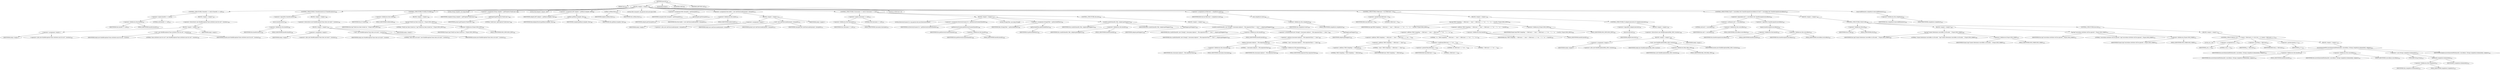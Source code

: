 digraph "execute" {  
"562" [label = <(METHOD,execute)<SUB>356</SUB>> ]
"32" [label = <(PARAM,this)<SUB>356</SUB>> ]
"563" [label = <(BLOCK,&lt;empty&gt;,&lt;empty&gt;)<SUB>356</SUB>> ]
"564" [label = <(CONTROL_STRUCTURE,if (baseDir == null),if (baseDir == null))<SUB>357</SUB>> ]
"565" [label = <(&lt;operator&gt;.equals,baseDir == null)<SUB>357</SUB>> ]
"566" [label = <(&lt;operator&gt;.fieldAccess,this.baseDir)<SUB>357</SUB>> ]
"567" [label = <(IDENTIFIER,this,baseDir == null)<SUB>357</SUB>> ]
"568" [label = <(FIELD_IDENTIFIER,baseDir,baseDir)<SUB>357</SUB>> ]
"569" [label = <(LITERAL,null,baseDir == null)<SUB>357</SUB>> ]
"570" [label = <(BLOCK,&lt;empty&gt;,&lt;empty&gt;)<SUB>357</SUB>> ]
"571" [label = <(&lt;operator&gt;.throw,throw new BuildException(&quot;base attribute must be set!&quot;, location);)<SUB>358</SUB>> ]
"572" [label = <(BLOCK,&lt;empty&gt;,&lt;empty&gt;)<SUB>358</SUB>> ]
"573" [label = <(&lt;operator&gt;.assignment,&lt;empty&gt;)> ]
"574" [label = <(IDENTIFIER,$obj3,&lt;empty&gt;)> ]
"575" [label = <(&lt;operator&gt;.alloc,new BuildException(&quot;base attribute must be set!&quot;, location))<SUB>358</SUB>> ]
"576" [label = <(&lt;init&gt;,new BuildException(&quot;base attribute must be set!&quot;, location))<SUB>358</SUB>> ]
"577" [label = <(IDENTIFIER,$obj3,new BuildException(&quot;base attribute must be set!&quot;, location))> ]
"578" [label = <(LITERAL,&quot;base attribute must be set!&quot;,new BuildException(&quot;base attribute must be set!&quot;, location))<SUB>358</SUB>> ]
"579" [label = <(IDENTIFIER,location,new BuildException(&quot;base attribute must be set!&quot;, location))<SUB>358</SUB>> ]
"580" [label = <(IDENTIFIER,$obj3,&lt;empty&gt;)> ]
"581" [label = <(CONTROL_STRUCTURE,if (!baseDir.exists()),if (!baseDir.exists()))<SUB>360</SUB>> ]
"582" [label = <(&lt;operator&gt;.logicalNot,!baseDir.exists())<SUB>360</SUB>> ]
"583" [label = <(exists,baseDir.exists())<SUB>360</SUB>> ]
"584" [label = <(&lt;operator&gt;.fieldAccess,this.baseDir)<SUB>360</SUB>> ]
"585" [label = <(IDENTIFIER,this,baseDir.exists())<SUB>360</SUB>> ]
"586" [label = <(FIELD_IDENTIFIER,baseDir,baseDir)<SUB>360</SUB>> ]
"587" [label = <(BLOCK,&lt;empty&gt;,&lt;empty&gt;)<SUB>360</SUB>> ]
"588" [label = <(&lt;operator&gt;.throw,throw new BuildException(&quot;base does not exist!&quot;, location);)<SUB>361</SUB>> ]
"589" [label = <(BLOCK,&lt;empty&gt;,&lt;empty&gt;)<SUB>361</SUB>> ]
"590" [label = <(&lt;operator&gt;.assignment,&lt;empty&gt;)> ]
"591" [label = <(IDENTIFIER,$obj4,&lt;empty&gt;)> ]
"592" [label = <(&lt;operator&gt;.alloc,new BuildException(&quot;base does not exist!&quot;, location))<SUB>361</SUB>> ]
"593" [label = <(&lt;init&gt;,new BuildException(&quot;base does not exist!&quot;, location))<SUB>361</SUB>> ]
"594" [label = <(IDENTIFIER,$obj4,new BuildException(&quot;base does not exist!&quot;, location))> ]
"595" [label = <(LITERAL,&quot;base does not exist!&quot;,new BuildException(&quot;base does not exist!&quot;, location))<SUB>361</SUB>> ]
"596" [label = <(IDENTIFIER,location,new BuildException(&quot;base does not exist!&quot;, location))<SUB>361</SUB>> ]
"597" [label = <(IDENTIFIER,$obj4,&lt;empty&gt;)> ]
"598" [label = <(CONTROL_STRUCTURE,if (verify),if (verify))<SUB>364</SUB>> ]
"599" [label = <(&lt;operator&gt;.fieldAccess,this.verify)<SUB>364</SUB>> ]
"600" [label = <(IDENTIFIER,this,if (verify))<SUB>364</SUB>> ]
"601" [label = <(FIELD_IDENTIFIER,verify,verify)<SUB>364</SUB>> ]
"602" [label = <(BLOCK,&lt;empty&gt;,&lt;empty&gt;)<SUB>364</SUB>> ]
"603" [label = <(log,log(&quot;Verify has been turned on.&quot;, Project.MSG_INFO))<SUB>365</SUB>> ]
"31" [label = <(IDENTIFIER,this,log(&quot;Verify has been turned on.&quot;, Project.MSG_INFO))<SUB>365</SUB>> ]
"604" [label = <(LITERAL,&quot;Verify has been turned on.&quot;,log(&quot;Verify has been turned on.&quot;, Project.MSG_INFO))<SUB>365</SUB>> ]
"605" [label = <(&lt;operator&gt;.fieldAccess,Project.MSG_INFO)<SUB>365</SUB>> ]
"606" [label = <(IDENTIFIER,Project,log(&quot;Verify has been turned on.&quot;, Project.MSG_INFO))<SUB>365</SUB>> ]
"607" [label = <(FIELD_IDENTIFIER,MSG_INFO,MSG_INFO)<SUB>365</SUB>> ]
"608" [label = <(LOCAL,String compiler: java.lang.String)> ]
"609" [label = <(&lt;operator&gt;.assignment,String compiler = getProperty(&quot;build.rmic&quot;))<SUB>368</SUB>> ]
"610" [label = <(IDENTIFIER,compiler,String compiler = getProperty(&quot;build.rmic&quot;))<SUB>368</SUB>> ]
"611" [label = <(getProperty,getProperty(&quot;build.rmic&quot;))<SUB>368</SUB>> ]
"612" [label = <(IDENTIFIER,project,getProperty(&quot;build.rmic&quot;))<SUB>368</SUB>> ]
"613" [label = <(LITERAL,&quot;build.rmic&quot;,getProperty(&quot;build.rmic&quot;))<SUB>368</SUB>> ]
"614" [label = <(LOCAL,RmicAdapter adapter: ANY)> ]
"615" [label = <(&lt;operator&gt;.assignment,ANY adapter = getRmic(compiler, this))<SUB>369</SUB>> ]
"616" [label = <(IDENTIFIER,adapter,ANY adapter = getRmic(compiler, this))<SUB>369</SUB>> ]
"617" [label = <(getRmic,getRmic(compiler, this))<SUB>369</SUB>> ]
"618" [label = <(IDENTIFIER,RmicAdapterFactory,getRmic(compiler, this))<SUB>369</SUB>> ]
"619" [label = <(IDENTIFIER,compiler,getRmic(compiler, this))<SUB>369</SUB>> ]
"33" [label = <(IDENTIFIER,this,getRmic(compiler, this))<SUB>369</SUB>> ]
"620" [label = <(setRmic,setRmic(this))<SUB>372</SUB>> ]
"621" [label = <(IDENTIFIER,adapter,setRmic(this))<SUB>372</SUB>> ]
"34" [label = <(IDENTIFIER,this,setRmic(this))<SUB>372</SUB>> ]
"622" [label = <(LOCAL,Path classpath: org.apache.tools.ant.types.Path)> ]
"623" [label = <(&lt;operator&gt;.assignment,Path classpath = getClasspath())<SUB>374</SUB>> ]
"624" [label = <(IDENTIFIER,classpath,Path classpath = getClasspath())<SUB>374</SUB>> ]
"625" [label = <(getClasspath,getClasspath())<SUB>374</SUB>> ]
"626" [label = <(IDENTIFIER,adapter,getClasspath())<SUB>374</SUB>> ]
"627" [label = <(&lt;operator&gt;.assignment,this.loader = new AntClassLoader(project, classpath))<SUB>375</SUB>> ]
"628" [label = <(&lt;operator&gt;.fieldAccess,this.loader)<SUB>375</SUB>> ]
"629" [label = <(IDENTIFIER,this,this.loader = new AntClassLoader(project, classpath))<SUB>375</SUB>> ]
"630" [label = <(FIELD_IDENTIFIER,loader,loader)<SUB>375</SUB>> ]
"631" [label = <(BLOCK,&lt;empty&gt;,&lt;empty&gt;)<SUB>375</SUB>> ]
"632" [label = <(&lt;operator&gt;.assignment,&lt;empty&gt;)> ]
"633" [label = <(IDENTIFIER,$obj5,&lt;empty&gt;)> ]
"634" [label = <(&lt;operator&gt;.alloc,new AntClassLoader(project, classpath))<SUB>375</SUB>> ]
"635" [label = <(&lt;init&gt;,new AntClassLoader(project, classpath))<SUB>375</SUB>> ]
"636" [label = <(IDENTIFIER,$obj5,new AntClassLoader(project, classpath))> ]
"637" [label = <(IDENTIFIER,project,new AntClassLoader(project, classpath))<SUB>375</SUB>> ]
"638" [label = <(IDENTIFIER,classpath,new AntClassLoader(project, classpath))<SUB>375</SUB>> ]
"639" [label = <(IDENTIFIER,$obj5,&lt;empty&gt;)> ]
"640" [label = <(CONTROL_STRUCTURE,if (classname == null),if (classname == null))<SUB>379</SUB>> ]
"641" [label = <(&lt;operator&gt;.equals,classname == null)<SUB>379</SUB>> ]
"642" [label = <(&lt;operator&gt;.fieldAccess,this.classname)<SUB>379</SUB>> ]
"643" [label = <(IDENTIFIER,this,classname == null)<SUB>379</SUB>> ]
"644" [label = <(FIELD_IDENTIFIER,classname,classname)<SUB>379</SUB>> ]
"645" [label = <(LITERAL,null,classname == null)<SUB>379</SUB>> ]
"646" [label = <(BLOCK,&lt;empty&gt;,&lt;empty&gt;)<SUB>379</SUB>> ]
"647" [label = <(LOCAL,DirectoryScanner ds: org.apache.tools.ant.DirectoryScanner)> ]
"648" [label = <(&lt;operator&gt;.assignment,DirectoryScanner ds = getDirectoryScanner(baseDir))<SUB>380</SUB>> ]
"649" [label = <(IDENTIFIER,ds,DirectoryScanner ds = getDirectoryScanner(baseDir))<SUB>380</SUB>> ]
"650" [label = <(getDirectoryScanner,getDirectoryScanner(baseDir))<SUB>380</SUB>> ]
"35" [label = <(IDENTIFIER,this,getDirectoryScanner(baseDir))<SUB>380</SUB>> ]
"651" [label = <(&lt;operator&gt;.fieldAccess,this.baseDir)<SUB>380</SUB>> ]
"652" [label = <(IDENTIFIER,this,getDirectoryScanner(baseDir))<SUB>380</SUB>> ]
"653" [label = <(FIELD_IDENTIFIER,baseDir,baseDir)<SUB>380</SUB>> ]
"654" [label = <(LOCAL,String[] files: java.lang.String[])> ]
"655" [label = <(&lt;operator&gt;.assignment,String[] files = getIncludedFiles())<SUB>381</SUB>> ]
"656" [label = <(IDENTIFIER,files,String[] files = getIncludedFiles())<SUB>381</SUB>> ]
"657" [label = <(getIncludedFiles,getIncludedFiles())<SUB>381</SUB>> ]
"658" [label = <(IDENTIFIER,ds,getIncludedFiles())<SUB>381</SUB>> ]
"659" [label = <(scanDir,scanDir(baseDir, files, adapter.getMapper()))<SUB>382</SUB>> ]
"36" [label = <(IDENTIFIER,this,scanDir(baseDir, files, adapter.getMapper()))<SUB>382</SUB>> ]
"660" [label = <(&lt;operator&gt;.fieldAccess,this.baseDir)<SUB>382</SUB>> ]
"661" [label = <(IDENTIFIER,this,scanDir(baseDir, files, adapter.getMapper()))<SUB>382</SUB>> ]
"662" [label = <(FIELD_IDENTIFIER,baseDir,baseDir)<SUB>382</SUB>> ]
"663" [label = <(IDENTIFIER,files,scanDir(baseDir, files, adapter.getMapper()))<SUB>382</SUB>> ]
"664" [label = <(getMapper,getMapper())<SUB>382</SUB>> ]
"665" [label = <(IDENTIFIER,adapter,getMapper())<SUB>382</SUB>> ]
"666" [label = <(CONTROL_STRUCTURE,else,else)<SUB>383</SUB>> ]
"667" [label = <(BLOCK,&lt;empty&gt;,&lt;empty&gt;)<SUB>383</SUB>> ]
"668" [label = <(scanDir,scanDir(baseDir, new String[] { classname.replace('.', File.separatorChar) + &quot;.class&quot; }, adapter.getMapper()))<SUB>385</SUB>> ]
"37" [label = <(IDENTIFIER,this,scanDir(baseDir, new String[] { classname.replace('.', File.separatorChar) + &quot;.class&quot; }, adapter.getMapper()))<SUB>385</SUB>> ]
"669" [label = <(&lt;operator&gt;.fieldAccess,this.baseDir)<SUB>385</SUB>> ]
"670" [label = <(IDENTIFIER,this,scanDir(baseDir, new String[] { classname.replace('.', File.separatorChar) + &quot;.class&quot; }, adapter.getMapper()))<SUB>385</SUB>> ]
"671" [label = <(FIELD_IDENTIFIER,baseDir,baseDir)<SUB>385</SUB>> ]
"672" [label = <(&lt;operator&gt;.arrayInitializer,new String[] { classname.replace('.', File.separatorChar) + &quot;.class&quot; })<SUB>386</SUB>> ]
"673" [label = <(&lt;operator&gt;.addition,classname.replace('.', File.separatorChar) + &quot;.class&quot;)<SUB>386</SUB>> ]
"674" [label = <(replace,classname.replace('.', File.separatorChar))<SUB>386</SUB>> ]
"675" [label = <(&lt;operator&gt;.fieldAccess,this.classname)<SUB>386</SUB>> ]
"676" [label = <(IDENTIFIER,this,classname.replace('.', File.separatorChar))<SUB>386</SUB>> ]
"677" [label = <(FIELD_IDENTIFIER,classname,classname)<SUB>386</SUB>> ]
"678" [label = <(LITERAL,'.',classname.replace('.', File.separatorChar))<SUB>386</SUB>> ]
"679" [label = <(&lt;operator&gt;.fieldAccess,File.separatorChar)<SUB>386</SUB>> ]
"680" [label = <(IDENTIFIER,File,classname.replace('.', File.separatorChar))<SUB>386</SUB>> ]
"681" [label = <(FIELD_IDENTIFIER,separatorChar,separatorChar)<SUB>386</SUB>> ]
"682" [label = <(LITERAL,&quot;.class&quot;,classname.replace('.', File.separatorChar) + &quot;.class&quot;)<SUB>386</SUB>> ]
"683" [label = <(getMapper,getMapper())<SUB>387</SUB>> ]
"684" [label = <(IDENTIFIER,adapter,getMapper())<SUB>387</SUB>> ]
"685" [label = <(LOCAL,int fileCount: int)> ]
"686" [label = <(&lt;operator&gt;.assignment,int fileCount = compileList.size())<SUB>390</SUB>> ]
"687" [label = <(IDENTIFIER,fileCount,int fileCount = compileList.size())<SUB>390</SUB>> ]
"688" [label = <(size,compileList.size())<SUB>390</SUB>> ]
"689" [label = <(&lt;operator&gt;.fieldAccess,this.compileList)<SUB>390</SUB>> ]
"690" [label = <(IDENTIFIER,this,compileList.size())<SUB>390</SUB>> ]
"691" [label = <(FIELD_IDENTIFIER,compileList,compileList)<SUB>390</SUB>> ]
"692" [label = <(CONTROL_STRUCTURE,if (fileCount &gt; 0),if (fileCount &gt; 0))<SUB>391</SUB>> ]
"693" [label = <(&lt;operator&gt;.greaterThan,fileCount &gt; 0)<SUB>391</SUB>> ]
"694" [label = <(IDENTIFIER,fileCount,fileCount &gt; 0)<SUB>391</SUB>> ]
"695" [label = <(LITERAL,0,fileCount &gt; 0)<SUB>391</SUB>> ]
"696" [label = <(BLOCK,&lt;empty&gt;,&lt;empty&gt;)<SUB>391</SUB>> ]
"697" [label = <(log,log(&quot;RMI Compiling &quot; + fileCount + &quot; class&quot; + (fileCount &gt; 1 ? &quot;es&quot; : &quot;&quot;) + &quot; to &quot; + baseDir, Project.MSG_INFO))<SUB>392</SUB>> ]
"38" [label = <(IDENTIFIER,this,log(&quot;RMI Compiling &quot; + fileCount + &quot; class&quot; + (fileCount &gt; 1 ? &quot;es&quot; : &quot;&quot;) + &quot; to &quot; + baseDir, Project.MSG_INFO))<SUB>392</SUB>> ]
"698" [label = <(&lt;operator&gt;.addition,&quot;RMI Compiling &quot; + fileCount + &quot; class&quot; + (fileCount &gt; 1 ? &quot;es&quot; : &quot;&quot;) + &quot; to &quot; + baseDir)<SUB>392</SUB>> ]
"699" [label = <(&lt;operator&gt;.addition,&quot;RMI Compiling &quot; + fileCount + &quot; class&quot; + (fileCount &gt; 1 ? &quot;es&quot; : &quot;&quot;) + &quot; to &quot;)<SUB>392</SUB>> ]
"700" [label = <(&lt;operator&gt;.addition,&quot;RMI Compiling &quot; + fileCount + &quot; class&quot; + (fileCount &gt; 1 ? &quot;es&quot; : &quot;&quot;))<SUB>392</SUB>> ]
"701" [label = <(&lt;operator&gt;.addition,&quot;RMI Compiling &quot; + fileCount + &quot; class&quot;)<SUB>392</SUB>> ]
"702" [label = <(&lt;operator&gt;.addition,&quot;RMI Compiling &quot; + fileCount)<SUB>392</SUB>> ]
"703" [label = <(LITERAL,&quot;RMI Compiling &quot;,&quot;RMI Compiling &quot; + fileCount)<SUB>392</SUB>> ]
"704" [label = <(IDENTIFIER,fileCount,&quot;RMI Compiling &quot; + fileCount)<SUB>392</SUB>> ]
"705" [label = <(LITERAL,&quot; class&quot;,&quot;RMI Compiling &quot; + fileCount + &quot; class&quot;)<SUB>393</SUB>> ]
"706" [label = <(&lt;operator&gt;.conditional,fileCount &gt; 1 ? &quot;es&quot; : &quot;&quot;)<SUB>393</SUB>> ]
"707" [label = <(&lt;operator&gt;.greaterThan,fileCount &gt; 1)<SUB>393</SUB>> ]
"708" [label = <(IDENTIFIER,fileCount,fileCount &gt; 1)<SUB>393</SUB>> ]
"709" [label = <(LITERAL,1,fileCount &gt; 1)<SUB>393</SUB>> ]
"710" [label = <(LITERAL,&quot;es&quot;,fileCount &gt; 1 ? &quot;es&quot; : &quot;&quot;)<SUB>393</SUB>> ]
"711" [label = <(LITERAL,&quot;&quot;,fileCount &gt; 1 ? &quot;es&quot; : &quot;&quot;)<SUB>393</SUB>> ]
"712" [label = <(LITERAL,&quot; to &quot;,&quot;RMI Compiling &quot; + fileCount + &quot; class&quot; + (fileCount &gt; 1 ? &quot;es&quot; : &quot;&quot;) + &quot; to &quot;)<SUB>393</SUB>> ]
"713" [label = <(&lt;operator&gt;.fieldAccess,this.baseDir)<SUB>393</SUB>> ]
"714" [label = <(IDENTIFIER,this,&quot;RMI Compiling &quot; + fileCount + &quot; class&quot; + (fileCount &gt; 1 ? &quot;es&quot; : &quot;&quot;) + &quot; to &quot; + baseDir)<SUB>393</SUB>> ]
"715" [label = <(FIELD_IDENTIFIER,baseDir,baseDir)<SUB>393</SUB>> ]
"716" [label = <(&lt;operator&gt;.fieldAccess,Project.MSG_INFO)<SUB>394</SUB>> ]
"717" [label = <(IDENTIFIER,Project,log(&quot;RMI Compiling &quot; + fileCount + &quot; class&quot; + (fileCount &gt; 1 ? &quot;es&quot; : &quot;&quot;) + &quot; to &quot; + baseDir, Project.MSG_INFO))<SUB>394</SUB>> ]
"718" [label = <(FIELD_IDENTIFIER,MSG_INFO,MSG_INFO)<SUB>394</SUB>> ]
"719" [label = <(CONTROL_STRUCTURE,if (!adapter.execute()),if (!adapter.execute()))<SUB>397</SUB>> ]
"720" [label = <(&lt;operator&gt;.logicalNot,!adapter.execute())<SUB>397</SUB>> ]
"721" [label = <(execute,execute())<SUB>397</SUB>> ]
"722" [label = <(IDENTIFIER,adapter,execute())<SUB>397</SUB>> ]
"723" [label = <(BLOCK,&lt;empty&gt;,&lt;empty&gt;)<SUB>397</SUB>> ]
"724" [label = <(&lt;operator&gt;.throw,throw new BuildException(FAIL_MSG, location);)<SUB>398</SUB>> ]
"725" [label = <(BLOCK,&lt;empty&gt;,&lt;empty&gt;)<SUB>398</SUB>> ]
"726" [label = <(&lt;operator&gt;.assignment,&lt;empty&gt;)> ]
"727" [label = <(IDENTIFIER,$obj6,&lt;empty&gt;)> ]
"728" [label = <(&lt;operator&gt;.alloc,new BuildException(FAIL_MSG, location))<SUB>398</SUB>> ]
"729" [label = <(&lt;init&gt;,new BuildException(FAIL_MSG, location))<SUB>398</SUB>> ]
"730" [label = <(IDENTIFIER,$obj6,new BuildException(FAIL_MSG, location))> ]
"731" [label = <(&lt;operator&gt;.fieldAccess,Rmic.FAIL_MSG)<SUB>398</SUB>> ]
"732" [label = <(IDENTIFIER,Rmic,new BuildException(FAIL_MSG, location))<SUB>398</SUB>> ]
"733" [label = <(FIELD_IDENTIFIER,FAIL_MSG,FAIL_MSG)<SUB>398</SUB>> ]
"734" [label = <(IDENTIFIER,location,new BuildException(FAIL_MSG, location))<SUB>398</SUB>> ]
"735" [label = <(IDENTIFIER,$obj6,&lt;empty&gt;)> ]
"736" [label = <(CONTROL_STRUCTURE,if (null != sourceBase &amp;&amp; !baseDir.equals(sourceBase)),if (null != sourceBase &amp;&amp; !baseDir.equals(sourceBase)))<SUB>407</SUB>> ]
"737" [label = <(&lt;operator&gt;.logicalAnd,null != sourceBase &amp;&amp; !baseDir.equals(sourceBase))<SUB>407</SUB>> ]
"738" [label = <(&lt;operator&gt;.notEquals,null != sourceBase)<SUB>407</SUB>> ]
"739" [label = <(LITERAL,null,null != sourceBase)<SUB>407</SUB>> ]
"740" [label = <(&lt;operator&gt;.fieldAccess,this.sourceBase)<SUB>407</SUB>> ]
"741" [label = <(IDENTIFIER,this,null != sourceBase)<SUB>407</SUB>> ]
"742" [label = <(FIELD_IDENTIFIER,sourceBase,sourceBase)<SUB>407</SUB>> ]
"743" [label = <(&lt;operator&gt;.logicalNot,!baseDir.equals(sourceBase))<SUB>407</SUB>> ]
"744" [label = <(equals,baseDir.equals(sourceBase))<SUB>407</SUB>> ]
"745" [label = <(&lt;operator&gt;.fieldAccess,this.baseDir)<SUB>407</SUB>> ]
"746" [label = <(IDENTIFIER,this,baseDir.equals(sourceBase))<SUB>407</SUB>> ]
"747" [label = <(FIELD_IDENTIFIER,baseDir,baseDir)<SUB>407</SUB>> ]
"748" [label = <(&lt;operator&gt;.fieldAccess,this.sourceBase)<SUB>407</SUB>> ]
"749" [label = <(IDENTIFIER,this,baseDir.equals(sourceBase))<SUB>407</SUB>> ]
"750" [label = <(FIELD_IDENTIFIER,sourceBase,sourceBase)<SUB>407</SUB>> ]
"751" [label = <(BLOCK,&lt;empty&gt;,&lt;empty&gt;)<SUB>407</SUB>> ]
"752" [label = <(CONTROL_STRUCTURE,if (idl),if (idl))<SUB>408</SUB>> ]
"753" [label = <(&lt;operator&gt;.fieldAccess,this.idl)<SUB>408</SUB>> ]
"754" [label = <(IDENTIFIER,this,if (idl))<SUB>408</SUB>> ]
"755" [label = <(FIELD_IDENTIFIER,idl,idl)<SUB>408</SUB>> ]
"756" [label = <(BLOCK,&lt;empty&gt;,&lt;empty&gt;)<SUB>408</SUB>> ]
"757" [label = <(log,log(&quot;Cannot determine sourcefiles in idl mode, &quot;, Project.MSG_WARN))<SUB>409</SUB>> ]
"39" [label = <(IDENTIFIER,this,log(&quot;Cannot determine sourcefiles in idl mode, &quot;, Project.MSG_WARN))<SUB>409</SUB>> ]
"758" [label = <(LITERAL,&quot;Cannot determine sourcefiles in idl mode, &quot;,log(&quot;Cannot determine sourcefiles in idl mode, &quot;, Project.MSG_WARN))<SUB>409</SUB>> ]
"759" [label = <(&lt;operator&gt;.fieldAccess,Project.MSG_WARN)<SUB>410</SUB>> ]
"760" [label = <(IDENTIFIER,Project,log(&quot;Cannot determine sourcefiles in idl mode, &quot;, Project.MSG_WARN))<SUB>410</SUB>> ]
"761" [label = <(FIELD_IDENTIFIER,MSG_WARN,MSG_WARN)<SUB>410</SUB>> ]
"762" [label = <(log,log(&quot;sourcebase attribute will be ignored.&quot;, Project.MSG_WARN))<SUB>411</SUB>> ]
"40" [label = <(IDENTIFIER,this,log(&quot;sourcebase attribute will be ignored.&quot;, Project.MSG_WARN))<SUB>411</SUB>> ]
"763" [label = <(LITERAL,&quot;sourcebase attribute will be ignored.&quot;,log(&quot;sourcebase attribute will be ignored.&quot;, Project.MSG_WARN))<SUB>411</SUB>> ]
"764" [label = <(&lt;operator&gt;.fieldAccess,Project.MSG_WARN)<SUB>411</SUB>> ]
"765" [label = <(IDENTIFIER,Project,log(&quot;sourcebase attribute will be ignored.&quot;, Project.MSG_WARN))<SUB>411</SUB>> ]
"766" [label = <(FIELD_IDENTIFIER,MSG_WARN,MSG_WARN)<SUB>411</SUB>> ]
"767" [label = <(CONTROL_STRUCTURE,else,else)<SUB>412</SUB>> ]
"768" [label = <(BLOCK,&lt;empty&gt;,&lt;empty&gt;)<SUB>412</SUB>> ]
"769" [label = <(CONTROL_STRUCTURE,for (int j = 0; Some(j &lt; fileCount); j++),for (int j = 0; Some(j &lt; fileCount); j++))<SUB>413</SUB>> ]
"770" [label = <(LOCAL,int j: int)> ]
"771" [label = <(&lt;operator&gt;.assignment,int j = 0)<SUB>413</SUB>> ]
"772" [label = <(IDENTIFIER,j,int j = 0)<SUB>413</SUB>> ]
"773" [label = <(LITERAL,0,int j = 0)<SUB>413</SUB>> ]
"774" [label = <(&lt;operator&gt;.lessThan,j &lt; fileCount)<SUB>413</SUB>> ]
"775" [label = <(IDENTIFIER,j,j &lt; fileCount)<SUB>413</SUB>> ]
"776" [label = <(IDENTIFIER,fileCount,j &lt; fileCount)<SUB>413</SUB>> ]
"777" [label = <(&lt;operator&gt;.postIncrement,j++)<SUB>413</SUB>> ]
"778" [label = <(IDENTIFIER,j,j++)<SUB>413</SUB>> ]
"779" [label = <(BLOCK,&lt;empty&gt;,&lt;empty&gt;)<SUB>413</SUB>> ]
"780" [label = <(moveGeneratedFile,moveGeneratedFile(baseDir, sourceBase, (String) compileList.elementAt(j), adapter))<SUB>414</SUB>> ]
"41" [label = <(IDENTIFIER,this,moveGeneratedFile(baseDir, sourceBase, (String) compileList.elementAt(j), adapter))<SUB>414</SUB>> ]
"781" [label = <(&lt;operator&gt;.fieldAccess,this.baseDir)<SUB>414</SUB>> ]
"782" [label = <(IDENTIFIER,this,moveGeneratedFile(baseDir, sourceBase, (String) compileList.elementAt(j), adapter))<SUB>414</SUB>> ]
"783" [label = <(FIELD_IDENTIFIER,baseDir,baseDir)<SUB>414</SUB>> ]
"784" [label = <(&lt;operator&gt;.fieldAccess,this.sourceBase)<SUB>414</SUB>> ]
"785" [label = <(IDENTIFIER,this,moveGeneratedFile(baseDir, sourceBase, (String) compileList.elementAt(j), adapter))<SUB>414</SUB>> ]
"786" [label = <(FIELD_IDENTIFIER,sourceBase,sourceBase)<SUB>414</SUB>> ]
"787" [label = <(&lt;operator&gt;.cast,(String) compileList.elementAt(j))<SUB>415</SUB>> ]
"788" [label = <(TYPE_REF,String,String)<SUB>415</SUB>> ]
"789" [label = <(elementAt,compileList.elementAt(j))<SUB>415</SUB>> ]
"790" [label = <(&lt;operator&gt;.fieldAccess,this.compileList)<SUB>415</SUB>> ]
"791" [label = <(IDENTIFIER,this,compileList.elementAt(j))<SUB>415</SUB>> ]
"792" [label = <(FIELD_IDENTIFIER,compileList,compileList)<SUB>415</SUB>> ]
"793" [label = <(IDENTIFIER,j,compileList.elementAt(j))<SUB>415</SUB>> ]
"794" [label = <(IDENTIFIER,adapter,moveGeneratedFile(baseDir, sourceBase, (String) compileList.elementAt(j), adapter))<SUB>416</SUB>> ]
"795" [label = <(removeAllElements,compileList.removeAllElements())<SUB>420</SUB>> ]
"796" [label = <(&lt;operator&gt;.fieldAccess,this.compileList)<SUB>420</SUB>> ]
"797" [label = <(IDENTIFIER,this,compileList.removeAllElements())<SUB>420</SUB>> ]
"798" [label = <(FIELD_IDENTIFIER,compileList,compileList)<SUB>420</SUB>> ]
"799" [label = <(MODIFIER,PUBLIC)> ]
"800" [label = <(MODIFIER,VIRTUAL)> ]
"801" [label = <(METHOD_RETURN,void)<SUB>356</SUB>> ]
  "562" -> "32" 
  "562" -> "563" 
  "562" -> "799" 
  "562" -> "800" 
  "562" -> "801" 
  "563" -> "564" 
  "563" -> "581" 
  "563" -> "598" 
  "563" -> "608" 
  "563" -> "609" 
  "563" -> "614" 
  "563" -> "615" 
  "563" -> "620" 
  "563" -> "622" 
  "563" -> "623" 
  "563" -> "627" 
  "563" -> "640" 
  "563" -> "685" 
  "563" -> "686" 
  "563" -> "692" 
  "563" -> "736" 
  "563" -> "795" 
  "564" -> "565" 
  "564" -> "570" 
  "565" -> "566" 
  "565" -> "569" 
  "566" -> "567" 
  "566" -> "568" 
  "570" -> "571" 
  "571" -> "572" 
  "572" -> "573" 
  "572" -> "576" 
  "572" -> "580" 
  "573" -> "574" 
  "573" -> "575" 
  "576" -> "577" 
  "576" -> "578" 
  "576" -> "579" 
  "581" -> "582" 
  "581" -> "587" 
  "582" -> "583" 
  "583" -> "584" 
  "584" -> "585" 
  "584" -> "586" 
  "587" -> "588" 
  "588" -> "589" 
  "589" -> "590" 
  "589" -> "593" 
  "589" -> "597" 
  "590" -> "591" 
  "590" -> "592" 
  "593" -> "594" 
  "593" -> "595" 
  "593" -> "596" 
  "598" -> "599" 
  "598" -> "602" 
  "599" -> "600" 
  "599" -> "601" 
  "602" -> "603" 
  "603" -> "31" 
  "603" -> "604" 
  "603" -> "605" 
  "605" -> "606" 
  "605" -> "607" 
  "609" -> "610" 
  "609" -> "611" 
  "611" -> "612" 
  "611" -> "613" 
  "615" -> "616" 
  "615" -> "617" 
  "617" -> "618" 
  "617" -> "619" 
  "617" -> "33" 
  "620" -> "621" 
  "620" -> "34" 
  "623" -> "624" 
  "623" -> "625" 
  "625" -> "626" 
  "627" -> "628" 
  "627" -> "631" 
  "628" -> "629" 
  "628" -> "630" 
  "631" -> "632" 
  "631" -> "635" 
  "631" -> "639" 
  "632" -> "633" 
  "632" -> "634" 
  "635" -> "636" 
  "635" -> "637" 
  "635" -> "638" 
  "640" -> "641" 
  "640" -> "646" 
  "640" -> "666" 
  "641" -> "642" 
  "641" -> "645" 
  "642" -> "643" 
  "642" -> "644" 
  "646" -> "647" 
  "646" -> "648" 
  "646" -> "654" 
  "646" -> "655" 
  "646" -> "659" 
  "648" -> "649" 
  "648" -> "650" 
  "650" -> "35" 
  "650" -> "651" 
  "651" -> "652" 
  "651" -> "653" 
  "655" -> "656" 
  "655" -> "657" 
  "657" -> "658" 
  "659" -> "36" 
  "659" -> "660" 
  "659" -> "663" 
  "659" -> "664" 
  "660" -> "661" 
  "660" -> "662" 
  "664" -> "665" 
  "666" -> "667" 
  "667" -> "668" 
  "668" -> "37" 
  "668" -> "669" 
  "668" -> "672" 
  "668" -> "683" 
  "669" -> "670" 
  "669" -> "671" 
  "672" -> "673" 
  "673" -> "674" 
  "673" -> "682" 
  "674" -> "675" 
  "674" -> "678" 
  "674" -> "679" 
  "675" -> "676" 
  "675" -> "677" 
  "679" -> "680" 
  "679" -> "681" 
  "683" -> "684" 
  "686" -> "687" 
  "686" -> "688" 
  "688" -> "689" 
  "689" -> "690" 
  "689" -> "691" 
  "692" -> "693" 
  "692" -> "696" 
  "693" -> "694" 
  "693" -> "695" 
  "696" -> "697" 
  "696" -> "719" 
  "697" -> "38" 
  "697" -> "698" 
  "697" -> "716" 
  "698" -> "699" 
  "698" -> "713" 
  "699" -> "700" 
  "699" -> "712" 
  "700" -> "701" 
  "700" -> "706" 
  "701" -> "702" 
  "701" -> "705" 
  "702" -> "703" 
  "702" -> "704" 
  "706" -> "707" 
  "706" -> "710" 
  "706" -> "711" 
  "707" -> "708" 
  "707" -> "709" 
  "713" -> "714" 
  "713" -> "715" 
  "716" -> "717" 
  "716" -> "718" 
  "719" -> "720" 
  "719" -> "723" 
  "720" -> "721" 
  "721" -> "722" 
  "723" -> "724" 
  "724" -> "725" 
  "725" -> "726" 
  "725" -> "729" 
  "725" -> "735" 
  "726" -> "727" 
  "726" -> "728" 
  "729" -> "730" 
  "729" -> "731" 
  "729" -> "734" 
  "731" -> "732" 
  "731" -> "733" 
  "736" -> "737" 
  "736" -> "751" 
  "737" -> "738" 
  "737" -> "743" 
  "738" -> "739" 
  "738" -> "740" 
  "740" -> "741" 
  "740" -> "742" 
  "743" -> "744" 
  "744" -> "745" 
  "744" -> "748" 
  "745" -> "746" 
  "745" -> "747" 
  "748" -> "749" 
  "748" -> "750" 
  "751" -> "752" 
  "752" -> "753" 
  "752" -> "756" 
  "752" -> "767" 
  "753" -> "754" 
  "753" -> "755" 
  "756" -> "757" 
  "756" -> "762" 
  "757" -> "39" 
  "757" -> "758" 
  "757" -> "759" 
  "759" -> "760" 
  "759" -> "761" 
  "762" -> "40" 
  "762" -> "763" 
  "762" -> "764" 
  "764" -> "765" 
  "764" -> "766" 
  "767" -> "768" 
  "768" -> "769" 
  "769" -> "770" 
  "769" -> "771" 
  "769" -> "774" 
  "769" -> "777" 
  "769" -> "779" 
  "771" -> "772" 
  "771" -> "773" 
  "774" -> "775" 
  "774" -> "776" 
  "777" -> "778" 
  "779" -> "780" 
  "780" -> "41" 
  "780" -> "781" 
  "780" -> "784" 
  "780" -> "787" 
  "780" -> "794" 
  "781" -> "782" 
  "781" -> "783" 
  "784" -> "785" 
  "784" -> "786" 
  "787" -> "788" 
  "787" -> "789" 
  "789" -> "790" 
  "789" -> "793" 
  "790" -> "791" 
  "790" -> "792" 
  "795" -> "796" 
  "796" -> "797" 
  "796" -> "798" 
}
